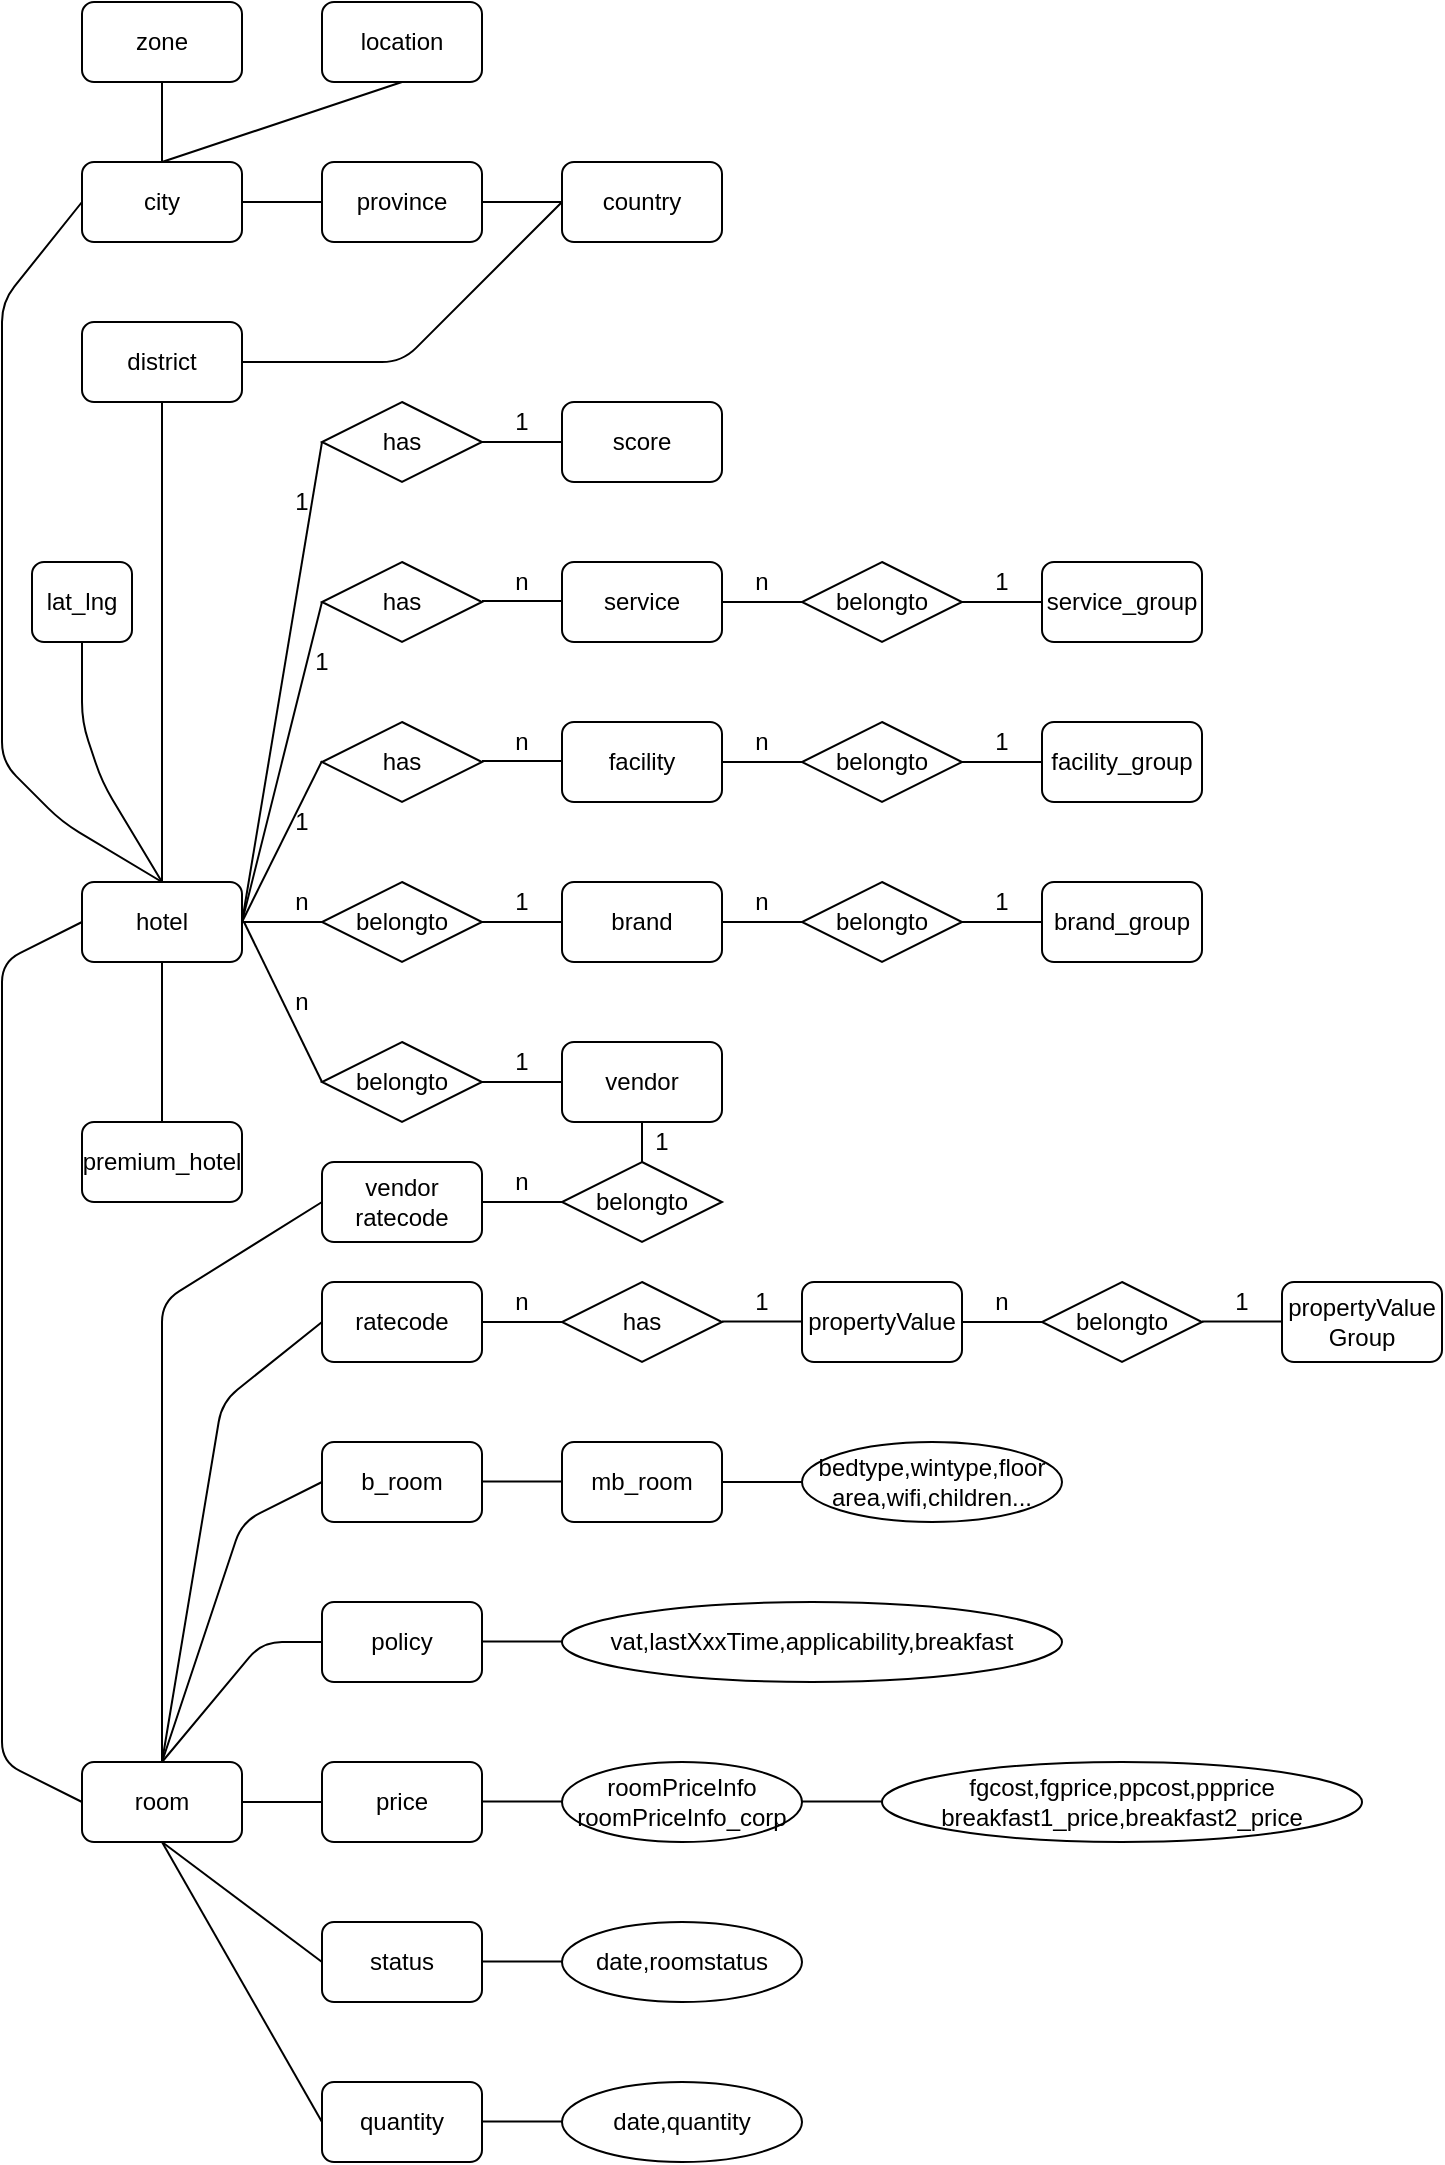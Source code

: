 <mxfile version="14.1.9" type="github">
  <diagram id="iYJiFwWRAZU6dN3gZqV-" name="Page-1">
    <mxGraphModel dx="711" dy="1570" grid="1" gridSize="10" guides="1" tooltips="1" connect="1" arrows="1" fold="1" page="1" pageScale="1" pageWidth="827" pageHeight="1169" background="#ffffff" math="0" shadow="0">
      <root>
        <mxCell id="0" />
        <mxCell id="1" parent="0" />
        <mxCell id="dqD_sn_2MpuuINauSfJk-1" value="hotel" style="rounded=1;whiteSpace=wrap;html=1;" vertex="1" parent="1">
          <mxGeometry x="50" y="360" width="80" height="40" as="geometry" />
        </mxCell>
        <mxCell id="dqD_sn_2MpuuINauSfJk-2" value="brand_group" style="rounded=1;whiteSpace=wrap;html=1;" vertex="1" parent="1">
          <mxGeometry x="530" y="360" width="80" height="40" as="geometry" />
        </mxCell>
        <mxCell id="dqD_sn_2MpuuINauSfJk-3" value="brand" style="rounded=1;whiteSpace=wrap;html=1;" vertex="1" parent="1">
          <mxGeometry x="290" y="360" width="80" height="40" as="geometry" />
        </mxCell>
        <mxCell id="dqD_sn_2MpuuINauSfJk-4" value="country" style="rounded=1;whiteSpace=wrap;html=1;" vertex="1" parent="1">
          <mxGeometry x="290" width="80" height="40" as="geometry" />
        </mxCell>
        <mxCell id="dqD_sn_2MpuuINauSfJk-5" value="province" style="rounded=1;whiteSpace=wrap;html=1;" vertex="1" parent="1">
          <mxGeometry x="170" width="80" height="40" as="geometry" />
        </mxCell>
        <mxCell id="dqD_sn_2MpuuINauSfJk-6" value="city" style="rounded=1;whiteSpace=wrap;html=1;" vertex="1" parent="1">
          <mxGeometry x="50" width="80" height="40" as="geometry" />
        </mxCell>
        <mxCell id="dqD_sn_2MpuuINauSfJk-7" value="location" style="rounded=1;whiteSpace=wrap;html=1;" vertex="1" parent="1">
          <mxGeometry x="170" y="-80" width="80" height="40" as="geometry" />
        </mxCell>
        <mxCell id="dqD_sn_2MpuuINauSfJk-8" value="district" style="rounded=1;whiteSpace=wrap;html=1;" vertex="1" parent="1">
          <mxGeometry x="50" y="80" width="80" height="40" as="geometry" />
        </mxCell>
        <mxCell id="dqD_sn_2MpuuINauSfJk-9" value="zone" style="rounded=1;whiteSpace=wrap;html=1;" vertex="1" parent="1">
          <mxGeometry x="50" y="-80" width="80" height="40" as="geometry" />
        </mxCell>
        <mxCell id="dqD_sn_2MpuuINauSfJk-16" value="facility" style="rounded=1;whiteSpace=wrap;html=1;" vertex="1" parent="1">
          <mxGeometry x="290" y="280" width="80" height="40" as="geometry" />
        </mxCell>
        <mxCell id="dqD_sn_2MpuuINauSfJk-17" value="service" style="rounded=1;whiteSpace=wrap;html=1;" vertex="1" parent="1">
          <mxGeometry x="290" y="200" width="80" height="40" as="geometry" />
        </mxCell>
        <mxCell id="dqD_sn_2MpuuINauSfJk-18" value="facility_group" style="rounded=1;whiteSpace=wrap;html=1;" vertex="1" parent="1">
          <mxGeometry x="530" y="280" width="80" height="40" as="geometry" />
        </mxCell>
        <mxCell id="dqD_sn_2MpuuINauSfJk-21" value="service_group" style="rounded=1;whiteSpace=wrap;html=1;" vertex="1" parent="1">
          <mxGeometry x="530" y="200" width="80" height="40" as="geometry" />
        </mxCell>
        <mxCell id="dqD_sn_2MpuuINauSfJk-28" value="score" style="rounded=1;whiteSpace=wrap;html=1;" vertex="1" parent="1">
          <mxGeometry x="290" y="120" width="80" height="40" as="geometry" />
        </mxCell>
        <mxCell id="dqD_sn_2MpuuINauSfJk-29" value="belongto" style="rhombus;whiteSpace=wrap;html=1;" vertex="1" parent="1">
          <mxGeometry x="170" y="360" width="80" height="40" as="geometry" />
        </mxCell>
        <mxCell id="dqD_sn_2MpuuINauSfJk-33" value="n" style="text;html=1;strokeColor=none;fillColor=none;align=center;verticalAlign=middle;whiteSpace=wrap;rounded=0;" vertex="1" parent="1">
          <mxGeometry x="140" y="360" width="40" height="20" as="geometry" />
        </mxCell>
        <mxCell id="dqD_sn_2MpuuINauSfJk-34" value="1" style="text;html=1;strokeColor=none;fillColor=none;align=center;verticalAlign=middle;whiteSpace=wrap;rounded=0;" vertex="1" parent="1">
          <mxGeometry x="250" y="360" width="40" height="20" as="geometry" />
        </mxCell>
        <mxCell id="dqD_sn_2MpuuINauSfJk-38" value="has" style="rhombus;whiteSpace=wrap;html=1;" vertex="1" parent="1">
          <mxGeometry x="170" y="280" width="80" height="40" as="geometry" />
        </mxCell>
        <mxCell id="dqD_sn_2MpuuINauSfJk-39" value="" style="endArrow=none;html=1;exitX=1;exitY=0.5;exitDx=0;exitDy=0;" edge="1" parent="1" source="dqD_sn_2MpuuINauSfJk-1">
          <mxGeometry width="50" height="50" relative="1" as="geometry">
            <mxPoint x="130" y="430" as="sourcePoint" />
            <mxPoint x="170" y="380" as="targetPoint" />
          </mxGeometry>
        </mxCell>
        <mxCell id="dqD_sn_2MpuuINauSfJk-40" value="" style="endArrow=none;html=1;exitX=0;exitY=1;exitDx=0;exitDy=0;entryX=1;entryY=1;entryDx=0;entryDy=0;" edge="1" parent="1" source="dqD_sn_2MpuuINauSfJk-34" target="dqD_sn_2MpuuINauSfJk-34">
          <mxGeometry width="50" height="50" relative="1" as="geometry">
            <mxPoint x="280" y="490" as="sourcePoint" />
            <mxPoint x="330" y="440" as="targetPoint" />
          </mxGeometry>
        </mxCell>
        <mxCell id="dqD_sn_2MpuuINauSfJk-43" value="belongto" style="rhombus;whiteSpace=wrap;html=1;" vertex="1" parent="1">
          <mxGeometry x="410" y="360" width="80" height="40" as="geometry" />
        </mxCell>
        <mxCell id="dqD_sn_2MpuuINauSfJk-44" value="" style="endArrow=none;html=1;exitX=0;exitY=1;exitDx=0;exitDy=0;entryX=1;entryY=1;entryDx=0;entryDy=0;" edge="1" parent="1">
          <mxGeometry width="50" height="50" relative="1" as="geometry">
            <mxPoint x="370" y="380" as="sourcePoint" />
            <mxPoint x="410" y="380" as="targetPoint" />
          </mxGeometry>
        </mxCell>
        <mxCell id="dqD_sn_2MpuuINauSfJk-45" value="" style="endArrow=none;html=1;exitX=0;exitY=1;exitDx=0;exitDy=0;entryX=1;entryY=1;entryDx=0;entryDy=0;" edge="1" parent="1" source="dqD_sn_2MpuuINauSfJk-47">
          <mxGeometry width="50" height="50" relative="1" as="geometry">
            <mxPoint x="490" y="380" as="sourcePoint" />
            <mxPoint x="530" y="380" as="targetPoint" />
          </mxGeometry>
        </mxCell>
        <mxCell id="dqD_sn_2MpuuINauSfJk-46" value="n" style="text;html=1;strokeColor=none;fillColor=none;align=center;verticalAlign=middle;whiteSpace=wrap;rounded=0;" vertex="1" parent="1">
          <mxGeometry x="370" y="360" width="40" height="20" as="geometry" />
        </mxCell>
        <mxCell id="dqD_sn_2MpuuINauSfJk-47" value="1" style="text;html=1;strokeColor=none;fillColor=none;align=center;verticalAlign=middle;whiteSpace=wrap;rounded=0;" vertex="1" parent="1">
          <mxGeometry x="490" y="360" width="40" height="20" as="geometry" />
        </mxCell>
        <mxCell id="dqD_sn_2MpuuINauSfJk-49" value="n" style="text;html=1;strokeColor=none;fillColor=none;align=center;verticalAlign=middle;whiteSpace=wrap;rounded=0;" vertex="1" parent="1">
          <mxGeometry x="370" y="280" width="40" height="20" as="geometry" />
        </mxCell>
        <mxCell id="dqD_sn_2MpuuINauSfJk-50" value="" style="endArrow=none;html=1;exitX=0;exitY=1;exitDx=0;exitDy=0;entryX=1;entryY=1;entryDx=0;entryDy=0;" edge="1" parent="1">
          <mxGeometry width="50" height="50" relative="1" as="geometry">
            <mxPoint x="370" y="300" as="sourcePoint" />
            <mxPoint x="410" y="300" as="targetPoint" />
          </mxGeometry>
        </mxCell>
        <mxCell id="dqD_sn_2MpuuINauSfJk-53" value="belongto" style="rhombus;whiteSpace=wrap;html=1;" vertex="1" parent="1">
          <mxGeometry x="410" y="280" width="80" height="40" as="geometry" />
        </mxCell>
        <mxCell id="dqD_sn_2MpuuINauSfJk-54" value="" style="endArrow=none;html=1;exitX=0;exitY=1;exitDx=0;exitDy=0;entryX=1;entryY=1;entryDx=0;entryDy=0;" edge="1" parent="1">
          <mxGeometry width="50" height="50" relative="1" as="geometry">
            <mxPoint x="490" y="300" as="sourcePoint" />
            <mxPoint x="530" y="300" as="targetPoint" />
          </mxGeometry>
        </mxCell>
        <mxCell id="dqD_sn_2MpuuINauSfJk-58" value="1" style="text;html=1;strokeColor=none;fillColor=none;align=center;verticalAlign=middle;whiteSpace=wrap;rounded=0;" vertex="1" parent="1">
          <mxGeometry x="490" y="280" width="40" height="20" as="geometry" />
        </mxCell>
        <mxCell id="dqD_sn_2MpuuINauSfJk-59" value="" style="endArrow=none;html=1;exitX=0;exitY=1;exitDx=0;exitDy=0;entryX=1;entryY=1;entryDx=0;entryDy=0;" edge="1" parent="1">
          <mxGeometry width="50" height="50" relative="1" as="geometry">
            <mxPoint x="250" y="299.5" as="sourcePoint" />
            <mxPoint x="290" y="299.5" as="targetPoint" />
          </mxGeometry>
        </mxCell>
        <mxCell id="dqD_sn_2MpuuINauSfJk-60" value="n" style="text;html=1;strokeColor=none;fillColor=none;align=center;verticalAlign=middle;whiteSpace=wrap;rounded=0;" vertex="1" parent="1">
          <mxGeometry x="250" y="280" width="40" height="20" as="geometry" />
        </mxCell>
        <mxCell id="dqD_sn_2MpuuINauSfJk-61" value="" style="endArrow=none;html=1;exitX=1;exitY=0.5;exitDx=0;exitDy=0;" edge="1" parent="1" source="dqD_sn_2MpuuINauSfJk-1">
          <mxGeometry width="50" height="50" relative="1" as="geometry">
            <mxPoint x="130" y="360" as="sourcePoint" />
            <mxPoint x="170" y="299.5" as="targetPoint" />
          </mxGeometry>
        </mxCell>
        <mxCell id="dqD_sn_2MpuuINauSfJk-62" value="1" style="text;html=1;strokeColor=none;fillColor=none;align=center;verticalAlign=middle;whiteSpace=wrap;rounded=0;" vertex="1" parent="1">
          <mxGeometry x="140" y="320" width="40" height="20" as="geometry" />
        </mxCell>
        <mxCell id="dqD_sn_2MpuuINauSfJk-67" value="n" style="text;html=1;strokeColor=none;fillColor=none;align=center;verticalAlign=middle;whiteSpace=wrap;rounded=0;" vertex="1" parent="1">
          <mxGeometry x="370" y="200" width="40" height="20" as="geometry" />
        </mxCell>
        <mxCell id="dqD_sn_2MpuuINauSfJk-68" value="" style="endArrow=none;html=1;exitX=0;exitY=1;exitDx=0;exitDy=0;entryX=1;entryY=1;entryDx=0;entryDy=0;" edge="1" parent="1">
          <mxGeometry width="50" height="50" relative="1" as="geometry">
            <mxPoint x="370" y="220" as="sourcePoint" />
            <mxPoint x="410" y="220" as="targetPoint" />
          </mxGeometry>
        </mxCell>
        <mxCell id="dqD_sn_2MpuuINauSfJk-69" value="belongto" style="rhombus;whiteSpace=wrap;html=1;" vertex="1" parent="1">
          <mxGeometry x="410" y="200" width="80" height="40" as="geometry" />
        </mxCell>
        <mxCell id="dqD_sn_2MpuuINauSfJk-70" value="" style="endArrow=none;html=1;exitX=0;exitY=1;exitDx=0;exitDy=0;entryX=1;entryY=1;entryDx=0;entryDy=0;" edge="1" parent="1">
          <mxGeometry width="50" height="50" relative="1" as="geometry">
            <mxPoint x="490" y="220" as="sourcePoint" />
            <mxPoint x="530" y="220" as="targetPoint" />
          </mxGeometry>
        </mxCell>
        <mxCell id="dqD_sn_2MpuuINauSfJk-71" value="1" style="text;html=1;strokeColor=none;fillColor=none;align=center;verticalAlign=middle;whiteSpace=wrap;rounded=0;" vertex="1" parent="1">
          <mxGeometry x="490" y="200" width="40" height="20" as="geometry" />
        </mxCell>
        <mxCell id="dqD_sn_2MpuuINauSfJk-72" value="has" style="rhombus;whiteSpace=wrap;html=1;" vertex="1" parent="1">
          <mxGeometry x="170" y="200" width="80" height="40" as="geometry" />
        </mxCell>
        <mxCell id="dqD_sn_2MpuuINauSfJk-73" value="" style="endArrow=none;html=1;exitX=0;exitY=1;exitDx=0;exitDy=0;entryX=1;entryY=1;entryDx=0;entryDy=0;" edge="1" parent="1">
          <mxGeometry width="50" height="50" relative="1" as="geometry">
            <mxPoint x="250" y="219.5" as="sourcePoint" />
            <mxPoint x="290" y="219.5" as="targetPoint" />
          </mxGeometry>
        </mxCell>
        <mxCell id="dqD_sn_2MpuuINauSfJk-74" value="n" style="text;html=1;strokeColor=none;fillColor=none;align=center;verticalAlign=middle;whiteSpace=wrap;rounded=0;" vertex="1" parent="1">
          <mxGeometry x="250" y="200" width="40" height="20" as="geometry" />
        </mxCell>
        <mxCell id="dqD_sn_2MpuuINauSfJk-75" value="1" style="text;html=1;strokeColor=none;fillColor=none;align=center;verticalAlign=middle;whiteSpace=wrap;rounded=0;" vertex="1" parent="1">
          <mxGeometry x="150" y="240" width="40" height="20" as="geometry" />
        </mxCell>
        <mxCell id="dqD_sn_2MpuuINauSfJk-76" value="" style="endArrow=none;html=1;entryX=0;entryY=0.5;entryDx=0;entryDy=0;exitX=1;exitY=0.5;exitDx=0;exitDy=0;" edge="1" parent="1" source="dqD_sn_2MpuuINauSfJk-1" target="dqD_sn_2MpuuINauSfJk-72">
          <mxGeometry width="50" height="50" relative="1" as="geometry">
            <mxPoint x="90" y="360" as="sourcePoint" />
            <mxPoint x="140" y="240" as="targetPoint" />
          </mxGeometry>
        </mxCell>
        <mxCell id="dqD_sn_2MpuuINauSfJk-77" value="has" style="rhombus;whiteSpace=wrap;html=1;" vertex="1" parent="1">
          <mxGeometry x="170" y="120" width="80" height="40" as="geometry" />
        </mxCell>
        <mxCell id="dqD_sn_2MpuuINauSfJk-78" value="" style="endArrow=none;html=1;exitX=1;exitY=0.5;exitDx=0;exitDy=0;entryX=0;entryY=0.5;entryDx=0;entryDy=0;" edge="1" parent="1" source="dqD_sn_2MpuuINauSfJk-77" target="dqD_sn_2MpuuINauSfJk-28">
          <mxGeometry width="50" height="50" relative="1" as="geometry">
            <mxPoint x="270" y="110" as="sourcePoint" />
            <mxPoint x="320" y="60" as="targetPoint" />
          </mxGeometry>
        </mxCell>
        <mxCell id="dqD_sn_2MpuuINauSfJk-79" value="1" style="text;html=1;strokeColor=none;fillColor=none;align=center;verticalAlign=middle;whiteSpace=wrap;rounded=0;" vertex="1" parent="1">
          <mxGeometry x="250" y="120" width="40" height="20" as="geometry" />
        </mxCell>
        <mxCell id="dqD_sn_2MpuuINauSfJk-81" value="" style="endArrow=none;html=1;entryX=0;entryY=0.5;entryDx=0;entryDy=0;exitX=1;exitY=0.5;exitDx=0;exitDy=0;" edge="1" parent="1" source="dqD_sn_2MpuuINauSfJk-1" target="dqD_sn_2MpuuINauSfJk-77">
          <mxGeometry width="50" height="50" relative="1" as="geometry">
            <mxPoint x="80" y="240" as="sourcePoint" />
            <mxPoint x="130" y="190" as="targetPoint" />
          </mxGeometry>
        </mxCell>
        <mxCell id="dqD_sn_2MpuuINauSfJk-82" value="1" style="text;html=1;strokeColor=none;fillColor=none;align=center;verticalAlign=middle;whiteSpace=wrap;rounded=0;" vertex="1" parent="1">
          <mxGeometry x="140" y="160" width="40" height="20" as="geometry" />
        </mxCell>
        <mxCell id="dqD_sn_2MpuuINauSfJk-86" value="" style="endArrow=none;html=1;exitX=1;exitY=0.5;exitDx=0;exitDy=0;entryX=0;entryY=0.5;entryDx=0;entryDy=0;" edge="1" parent="1" source="dqD_sn_2MpuuINauSfJk-6" target="dqD_sn_2MpuuINauSfJk-5">
          <mxGeometry width="50" height="50" relative="1" as="geometry">
            <mxPoint x="275" y="-40" as="sourcePoint" />
            <mxPoint x="250" y="-70" as="targetPoint" />
          </mxGeometry>
        </mxCell>
        <mxCell id="dqD_sn_2MpuuINauSfJk-87" value="" style="endArrow=none;html=1;exitX=0.5;exitY=0;exitDx=0;exitDy=0;entryX=0.5;entryY=1;entryDx=0;entryDy=0;" edge="1" parent="1" source="dqD_sn_2MpuuINauSfJk-6" target="dqD_sn_2MpuuINauSfJk-7">
          <mxGeometry width="50" height="50" relative="1" as="geometry">
            <mxPoint x="350" y="-10" as="sourcePoint" />
            <mxPoint x="400" y="-60" as="targetPoint" />
          </mxGeometry>
        </mxCell>
        <mxCell id="dqD_sn_2MpuuINauSfJk-88" value="" style="endArrow=none;html=1;entryX=0.5;entryY=1;entryDx=0;entryDy=0;exitX=0.5;exitY=0;exitDx=0;exitDy=0;" edge="1" parent="1" source="dqD_sn_2MpuuINauSfJk-6" target="dqD_sn_2MpuuINauSfJk-9">
          <mxGeometry width="50" height="50" relative="1" as="geometry">
            <mxPoint x="220" y="-70" as="sourcePoint" />
            <mxPoint x="280" y="-110" as="targetPoint" />
          </mxGeometry>
        </mxCell>
        <mxCell id="dqD_sn_2MpuuINauSfJk-89" value="" style="endArrow=none;html=1;entryX=1;entryY=0.5;entryDx=0;entryDy=0;exitX=0;exitY=0.5;exitDx=0;exitDy=0;" edge="1" parent="1" source="dqD_sn_2MpuuINauSfJk-4" target="dqD_sn_2MpuuINauSfJk-5">
          <mxGeometry width="50" height="50" relative="1" as="geometry">
            <mxPoint x="220" y="9.75" as="sourcePoint" />
            <mxPoint x="260" y="9.75" as="targetPoint" />
          </mxGeometry>
        </mxCell>
        <mxCell id="dqD_sn_2MpuuINauSfJk-90" value="premium_hotel" style="rounded=1;whiteSpace=wrap;html=1;" vertex="1" parent="1">
          <mxGeometry x="50" y="480" width="80" height="40" as="geometry" />
        </mxCell>
        <mxCell id="dqD_sn_2MpuuINauSfJk-91" value="" style="endArrow=none;html=1;entryX=0.5;entryY=0;entryDx=0;entryDy=0;" edge="1" parent="1" target="dqD_sn_2MpuuINauSfJk-90">
          <mxGeometry width="50" height="50" relative="1" as="geometry">
            <mxPoint x="90" y="400" as="sourcePoint" />
            <mxPoint x="200" y="400" as="targetPoint" />
          </mxGeometry>
        </mxCell>
        <mxCell id="dqD_sn_2MpuuINauSfJk-92" value="vendor" style="rounded=1;whiteSpace=wrap;html=1;" vertex="1" parent="1">
          <mxGeometry x="290" y="440" width="80" height="40" as="geometry" />
        </mxCell>
        <mxCell id="dqD_sn_2MpuuINauSfJk-95" value="belongto" style="rhombus;whiteSpace=wrap;html=1;" vertex="1" parent="1">
          <mxGeometry x="170" y="440" width="80" height="40" as="geometry" />
        </mxCell>
        <mxCell id="dqD_sn_2MpuuINauSfJk-96" value="" style="endArrow=none;html=1;exitX=0;exitY=0.5;exitDx=0;exitDy=0;" edge="1" parent="1" source="dqD_sn_2MpuuINauSfJk-95">
          <mxGeometry width="50" height="50" relative="1" as="geometry">
            <mxPoint x="30" y="460" as="sourcePoint" />
            <mxPoint x="131" y="380" as="targetPoint" />
          </mxGeometry>
        </mxCell>
        <mxCell id="dqD_sn_2MpuuINauSfJk-97" value="" style="endArrow=none;html=1;entryX=0;entryY=0.5;entryDx=0;entryDy=0;exitX=1;exitY=0.5;exitDx=0;exitDy=0;" edge="1" parent="1" source="dqD_sn_2MpuuINauSfJk-95" target="dqD_sn_2MpuuINauSfJk-92">
          <mxGeometry width="50" height="50" relative="1" as="geometry">
            <mxPoint x="310" y="480" as="sourcePoint" />
            <mxPoint x="330" y="500" as="targetPoint" />
          </mxGeometry>
        </mxCell>
        <mxCell id="dqD_sn_2MpuuINauSfJk-99" value="n" style="text;html=1;strokeColor=none;fillColor=none;align=center;verticalAlign=middle;whiteSpace=wrap;rounded=0;" vertex="1" parent="1">
          <mxGeometry x="140" y="410" width="40" height="20" as="geometry" />
        </mxCell>
        <mxCell id="dqD_sn_2MpuuINauSfJk-100" value="1" style="text;html=1;strokeColor=none;fillColor=none;align=center;verticalAlign=middle;whiteSpace=wrap;rounded=0;" vertex="1" parent="1">
          <mxGeometry x="250" y="440" width="40" height="20" as="geometry" />
        </mxCell>
        <mxCell id="dqD_sn_2MpuuINauSfJk-101" value="room" style="rounded=1;whiteSpace=wrap;html=1;" vertex="1" parent="1">
          <mxGeometry x="50" y="800" width="80" height="40" as="geometry" />
        </mxCell>
        <mxCell id="dqD_sn_2MpuuINauSfJk-102" value="b_room" style="rounded=1;whiteSpace=wrap;html=1;" vertex="1" parent="1">
          <mxGeometry x="170" y="640" width="80" height="40" as="geometry" />
        </mxCell>
        <mxCell id="dqD_sn_2MpuuINauSfJk-103" value="mb_room" style="rounded=1;whiteSpace=wrap;html=1;" vertex="1" parent="1">
          <mxGeometry x="290" y="640" width="80" height="40" as="geometry" />
        </mxCell>
        <mxCell id="dqD_sn_2MpuuINauSfJk-104" value="policy" style="rounded=1;whiteSpace=wrap;html=1;" vertex="1" parent="1">
          <mxGeometry x="170" y="720" width="80" height="40" as="geometry" />
        </mxCell>
        <mxCell id="dqD_sn_2MpuuINauSfJk-105" value="price" style="rounded=1;whiteSpace=wrap;html=1;" vertex="1" parent="1">
          <mxGeometry x="170" y="800" width="80" height="40" as="geometry" />
        </mxCell>
        <mxCell id="dqD_sn_2MpuuINauSfJk-106" value="ratecode" style="rounded=1;whiteSpace=wrap;html=1;" vertex="1" parent="1">
          <mxGeometry x="170" y="560" width="80" height="40" as="geometry" />
        </mxCell>
        <mxCell id="dqD_sn_2MpuuINauSfJk-108" value="propertyValue" style="rounded=1;whiteSpace=wrap;html=1;" vertex="1" parent="1">
          <mxGeometry x="410" y="560" width="80" height="40" as="geometry" />
        </mxCell>
        <mxCell id="dqD_sn_2MpuuINauSfJk-109" value="has" style="rhombus;whiteSpace=wrap;html=1;" vertex="1" parent="1">
          <mxGeometry x="290" y="560" width="80" height="40" as="geometry" />
        </mxCell>
        <mxCell id="dqD_sn_2MpuuINauSfJk-110" value="" style="endArrow=none;html=1;entryX=0;entryY=0.5;entryDx=0;entryDy=0;" edge="1" parent="1" target="dqD_sn_2MpuuINauSfJk-109">
          <mxGeometry width="50" height="50" relative="1" as="geometry">
            <mxPoint x="250" y="580" as="sourcePoint" />
            <mxPoint x="300" y="530" as="targetPoint" />
          </mxGeometry>
        </mxCell>
        <mxCell id="dqD_sn_2MpuuINauSfJk-111" value="" style="endArrow=none;html=1;entryX=0;entryY=0.5;entryDx=0;entryDy=0;" edge="1" parent="1">
          <mxGeometry width="50" height="50" relative="1" as="geometry">
            <mxPoint x="370" y="579.75" as="sourcePoint" />
            <mxPoint x="410" y="579.75" as="targetPoint" />
          </mxGeometry>
        </mxCell>
        <mxCell id="dqD_sn_2MpuuINauSfJk-115" value="n" style="text;html=1;strokeColor=none;fillColor=none;align=center;verticalAlign=middle;whiteSpace=wrap;rounded=0;" vertex="1" parent="1">
          <mxGeometry x="250" y="560" width="40" height="20" as="geometry" />
        </mxCell>
        <mxCell id="dqD_sn_2MpuuINauSfJk-117" value="1" style="text;html=1;strokeColor=none;fillColor=none;align=center;verticalAlign=middle;whiteSpace=wrap;rounded=0;" vertex="1" parent="1">
          <mxGeometry x="370" y="560" width="40" height="20" as="geometry" />
        </mxCell>
        <mxCell id="dqD_sn_2MpuuINauSfJk-118" value="propertyValue&lt;br&gt;Group" style="rounded=1;whiteSpace=wrap;html=1;" vertex="1" parent="1">
          <mxGeometry x="650" y="560" width="80" height="40" as="geometry" />
        </mxCell>
        <mxCell id="dqD_sn_2MpuuINauSfJk-119" value="" style="endArrow=none;html=1;entryX=0;entryY=0.5;entryDx=0;entryDy=0;" edge="1" parent="1">
          <mxGeometry width="50" height="50" relative="1" as="geometry">
            <mxPoint x="490" y="580" as="sourcePoint" />
            <mxPoint x="530" y="580" as="targetPoint" />
          </mxGeometry>
        </mxCell>
        <mxCell id="dqD_sn_2MpuuINauSfJk-120" value="n" style="text;html=1;strokeColor=none;fillColor=none;align=center;verticalAlign=middle;whiteSpace=wrap;rounded=0;" vertex="1" parent="1">
          <mxGeometry x="490" y="560" width="40" height="20" as="geometry" />
        </mxCell>
        <mxCell id="dqD_sn_2MpuuINauSfJk-122" value="belongto" style="rhombus;whiteSpace=wrap;html=1;" vertex="1" parent="1">
          <mxGeometry x="530" y="560" width="80" height="40" as="geometry" />
        </mxCell>
        <mxCell id="dqD_sn_2MpuuINauSfJk-123" value="" style="endArrow=none;html=1;entryX=0;entryY=0.5;entryDx=0;entryDy=0;" edge="1" parent="1">
          <mxGeometry width="50" height="50" relative="1" as="geometry">
            <mxPoint x="610" y="579.75" as="sourcePoint" />
            <mxPoint x="650" y="579.75" as="targetPoint" />
          </mxGeometry>
        </mxCell>
        <mxCell id="dqD_sn_2MpuuINauSfJk-124" value="1" style="text;html=1;strokeColor=none;fillColor=none;align=center;verticalAlign=middle;whiteSpace=wrap;rounded=0;" vertex="1" parent="1">
          <mxGeometry x="610" y="560" width="40" height="20" as="geometry" />
        </mxCell>
        <mxCell id="dqD_sn_2MpuuINauSfJk-128" value="quantity" style="rounded=1;whiteSpace=wrap;html=1;" vertex="1" parent="1">
          <mxGeometry x="170" y="960" width="80" height="40" as="geometry" />
        </mxCell>
        <mxCell id="dqD_sn_2MpuuINauSfJk-129" value="" style="endArrow=none;html=1;entryX=0;entryY=0.5;entryDx=0;entryDy=0;exitX=1;exitY=0.5;exitDx=0;exitDy=0;" edge="1" parent="1" source="dqD_sn_2MpuuINauSfJk-8" target="dqD_sn_2MpuuINauSfJk-4">
          <mxGeometry width="50" height="50" relative="1" as="geometry">
            <mxPoint x="410" y="-20.25" as="sourcePoint" />
            <mxPoint x="370" y="-20.25" as="targetPoint" />
            <Array as="points">
              <mxPoint x="210" y="100" />
            </Array>
          </mxGeometry>
        </mxCell>
        <mxCell id="dqD_sn_2MpuuINauSfJk-130" value="" style="endArrow=none;html=1;entryX=0;entryY=0.5;entryDx=0;entryDy=0;" edge="1" parent="1" target="dqD_sn_2MpuuINauSfJk-6">
          <mxGeometry width="50" height="50" relative="1" as="geometry">
            <mxPoint x="90" y="360" as="sourcePoint" />
            <mxPoint x="75" y="240" as="targetPoint" />
            <Array as="points">
              <mxPoint x="40" y="330" />
              <mxPoint x="10" y="300" />
              <mxPoint x="10" y="250" />
              <mxPoint x="10" y="180" />
              <mxPoint x="10" y="70" />
            </Array>
          </mxGeometry>
        </mxCell>
        <mxCell id="dqD_sn_2MpuuINauSfJk-131" value="" style="endArrow=none;html=1;entryX=0.5;entryY=1;entryDx=0;entryDy=0;exitX=0.5;exitY=0;exitDx=0;exitDy=0;" edge="1" parent="1" source="dqD_sn_2MpuuINauSfJk-1" target="dqD_sn_2MpuuINauSfJk-8">
          <mxGeometry width="50" height="50" relative="1" as="geometry">
            <mxPoint x="30" y="160" as="sourcePoint" />
            <mxPoint x="80" y="110" as="targetPoint" />
          </mxGeometry>
        </mxCell>
        <mxCell id="dqD_sn_2MpuuINauSfJk-132" value="" style="endArrow=none;html=1;entryX=0;entryY=0.5;entryDx=0;entryDy=0;exitX=0;exitY=0.5;exitDx=0;exitDy=0;" edge="1" parent="1" source="dqD_sn_2MpuuINauSfJk-101" target="dqD_sn_2MpuuINauSfJk-1">
          <mxGeometry width="50" height="50" relative="1" as="geometry">
            <mxPoint x="-10" y="485" as="sourcePoint" />
            <mxPoint x="40" y="435" as="targetPoint" />
            <Array as="points">
              <mxPoint x="10" y="800" />
              <mxPoint x="10" y="720" />
              <mxPoint x="10" y="600" />
              <mxPoint x="10" y="490" />
              <mxPoint x="10" y="430" />
              <mxPoint x="10" y="400" />
            </Array>
          </mxGeometry>
        </mxCell>
        <mxCell id="dqD_sn_2MpuuINauSfJk-133" value="lat_lng" style="rounded=1;whiteSpace=wrap;html=1;" vertex="1" parent="1">
          <mxGeometry x="25" y="200" width="50" height="40" as="geometry" />
        </mxCell>
        <mxCell id="dqD_sn_2MpuuINauSfJk-134" value="" style="endArrow=none;html=1;entryX=0.5;entryY=1;entryDx=0;entryDy=0;exitX=0.5;exitY=0;exitDx=0;exitDy=0;" edge="1" parent="1" source="dqD_sn_2MpuuINauSfJk-1" target="dqD_sn_2MpuuINauSfJk-133">
          <mxGeometry width="50" height="50" relative="1" as="geometry">
            <mxPoint x="30" y="300" as="sourcePoint" />
            <mxPoint x="80" y="250" as="targetPoint" />
            <Array as="points">
              <mxPoint x="60" y="310" />
              <mxPoint x="50" y="280" />
            </Array>
          </mxGeometry>
        </mxCell>
        <mxCell id="dqD_sn_2MpuuINauSfJk-136" value="bedtype,wintype,floor&lt;br&gt;area,wifi,children..." style="ellipse;whiteSpace=wrap;html=1;" vertex="1" parent="1">
          <mxGeometry x="410" y="640" width="130" height="40" as="geometry" />
        </mxCell>
        <mxCell id="dqD_sn_2MpuuINauSfJk-137" value="" style="endArrow=none;html=1;exitX=1;exitY=0.5;exitDx=0;exitDy=0;entryX=0;entryY=0.5;entryDx=0;entryDy=0;" edge="1" parent="1" source="dqD_sn_2MpuuINauSfJk-103" target="dqD_sn_2MpuuINauSfJk-136">
          <mxGeometry width="50" height="50" relative="1" as="geometry">
            <mxPoint x="420" y="760" as="sourcePoint" />
            <mxPoint x="470" y="710" as="targetPoint" />
          </mxGeometry>
        </mxCell>
        <mxCell id="dqD_sn_2MpuuINauSfJk-138" value="status" style="rounded=1;whiteSpace=wrap;html=1;" vertex="1" parent="1">
          <mxGeometry x="170" y="880" width="80" height="40" as="geometry" />
        </mxCell>
        <mxCell id="dqD_sn_2MpuuINauSfJk-139" value="date,quantity" style="ellipse;whiteSpace=wrap;html=1;" vertex="1" parent="1">
          <mxGeometry x="290" y="960" width="120" height="40" as="geometry" />
        </mxCell>
        <mxCell id="dqD_sn_2MpuuINauSfJk-140" value="" style="endArrow=none;html=1;exitX=1;exitY=0.5;exitDx=0;exitDy=0;entryX=0;entryY=0.5;entryDx=0;entryDy=0;" edge="1" parent="1">
          <mxGeometry width="50" height="50" relative="1" as="geometry">
            <mxPoint x="250" y="659.75" as="sourcePoint" />
            <mxPoint x="290" y="659.75" as="targetPoint" />
          </mxGeometry>
        </mxCell>
        <mxCell id="dqD_sn_2MpuuINauSfJk-141" value="" style="endArrow=none;html=1;exitX=1;exitY=0.5;exitDx=0;exitDy=0;entryX=0;entryY=0.5;entryDx=0;entryDy=0;" edge="1" parent="1">
          <mxGeometry width="50" height="50" relative="1" as="geometry">
            <mxPoint x="250" y="979.75" as="sourcePoint" />
            <mxPoint x="290" y="979.75" as="targetPoint" />
          </mxGeometry>
        </mxCell>
        <mxCell id="dqD_sn_2MpuuINauSfJk-143" value="" style="endArrow=none;html=1;exitX=0.5;exitY=0;exitDx=0;exitDy=0;entryX=0;entryY=0.5;entryDx=0;entryDy=0;" edge="1" parent="1" source="dqD_sn_2MpuuINauSfJk-101" target="dqD_sn_2MpuuINauSfJk-106">
          <mxGeometry width="50" height="50" relative="1" as="geometry">
            <mxPoint x="80" y="760" as="sourcePoint" />
            <mxPoint x="130" y="710" as="targetPoint" />
            <Array as="points">
              <mxPoint x="120" y="620" />
            </Array>
          </mxGeometry>
        </mxCell>
        <mxCell id="dqD_sn_2MpuuINauSfJk-144" value="" style="endArrow=none;html=1;exitX=0.5;exitY=0;exitDx=0;exitDy=0;entryX=0;entryY=0.5;entryDx=0;entryDy=0;" edge="1" parent="1" source="dqD_sn_2MpuuINauSfJk-101" target="dqD_sn_2MpuuINauSfJk-102">
          <mxGeometry width="50" height="50" relative="1" as="geometry">
            <mxPoint x="90" y="770" as="sourcePoint" />
            <mxPoint x="140" y="720" as="targetPoint" />
            <Array as="points">
              <mxPoint x="130" y="680" />
            </Array>
          </mxGeometry>
        </mxCell>
        <mxCell id="dqD_sn_2MpuuINauSfJk-145" value="" style="endArrow=none;html=1;entryX=0;entryY=0.5;entryDx=0;entryDy=0;" edge="1" parent="1" target="dqD_sn_2MpuuINauSfJk-104">
          <mxGeometry width="50" height="50" relative="1" as="geometry">
            <mxPoint x="90" y="800" as="sourcePoint" />
            <mxPoint x="160" y="730" as="targetPoint" />
            <Array as="points">
              <mxPoint x="140" y="740" />
            </Array>
          </mxGeometry>
        </mxCell>
        <mxCell id="dqD_sn_2MpuuINauSfJk-146" value="" style="endArrow=none;html=1;entryX=0;entryY=0.5;entryDx=0;entryDy=0;exitX=1;exitY=0.5;exitDx=0;exitDy=0;" edge="1" parent="1" source="dqD_sn_2MpuuINauSfJk-101" target="dqD_sn_2MpuuINauSfJk-105">
          <mxGeometry width="50" height="50" relative="1" as="geometry">
            <mxPoint x="100" y="810" as="sourcePoint" />
            <mxPoint x="180" y="750" as="targetPoint" />
          </mxGeometry>
        </mxCell>
        <mxCell id="dqD_sn_2MpuuINauSfJk-147" value="" style="endArrow=none;html=1;entryX=0;entryY=0.5;entryDx=0;entryDy=0;exitX=0.5;exitY=1;exitDx=0;exitDy=0;" edge="1" parent="1" source="dqD_sn_2MpuuINauSfJk-101" target="dqD_sn_2MpuuINauSfJk-138">
          <mxGeometry width="50" height="50" relative="1" as="geometry">
            <mxPoint x="140" y="830" as="sourcePoint" />
            <mxPoint x="180" y="830" as="targetPoint" />
          </mxGeometry>
        </mxCell>
        <mxCell id="dqD_sn_2MpuuINauSfJk-149" value="" style="endArrow=none;html=1;entryX=0;entryY=0.5;entryDx=0;entryDy=0;exitX=0.5;exitY=1;exitDx=0;exitDy=0;" edge="1" parent="1" source="dqD_sn_2MpuuINauSfJk-101" target="dqD_sn_2MpuuINauSfJk-128">
          <mxGeometry width="50" height="50" relative="1" as="geometry">
            <mxPoint x="100" y="850" as="sourcePoint" />
            <mxPoint x="180" y="910" as="targetPoint" />
          </mxGeometry>
        </mxCell>
        <mxCell id="dqD_sn_2MpuuINauSfJk-152" value="date,roomstatus" style="ellipse;whiteSpace=wrap;html=1;" vertex="1" parent="1">
          <mxGeometry x="290" y="880" width="120" height="40" as="geometry" />
        </mxCell>
        <mxCell id="dqD_sn_2MpuuINauSfJk-153" value="" style="endArrow=none;html=1;exitX=1;exitY=0.5;exitDx=0;exitDy=0;entryX=0;entryY=0.5;entryDx=0;entryDy=0;" edge="1" parent="1">
          <mxGeometry width="50" height="50" relative="1" as="geometry">
            <mxPoint x="250" y="899.75" as="sourcePoint" />
            <mxPoint x="290" y="899.75" as="targetPoint" />
          </mxGeometry>
        </mxCell>
        <mxCell id="dqD_sn_2MpuuINauSfJk-154" value="roomPriceInfo&lt;br&gt;roomPriceInfo_corp" style="ellipse;whiteSpace=wrap;html=1;" vertex="1" parent="1">
          <mxGeometry x="290" y="800" width="120" height="40" as="geometry" />
        </mxCell>
        <mxCell id="dqD_sn_2MpuuINauSfJk-155" value="" style="endArrow=none;html=1;exitX=1;exitY=0.5;exitDx=0;exitDy=0;entryX=0;entryY=0.5;entryDx=0;entryDy=0;" edge="1" parent="1">
          <mxGeometry width="50" height="50" relative="1" as="geometry">
            <mxPoint x="250" y="819.75" as="sourcePoint" />
            <mxPoint x="290" y="819.75" as="targetPoint" />
          </mxGeometry>
        </mxCell>
        <mxCell id="dqD_sn_2MpuuINauSfJk-156" value="vat,lastXxxTime,applicability,breakfast" style="ellipse;whiteSpace=wrap;html=1;" vertex="1" parent="1">
          <mxGeometry x="290" y="720" width="250" height="40" as="geometry" />
        </mxCell>
        <mxCell id="dqD_sn_2MpuuINauSfJk-157" value="" style="endArrow=none;html=1;exitX=1;exitY=0.5;exitDx=0;exitDy=0;entryX=0;entryY=0.5;entryDx=0;entryDy=0;" edge="1" parent="1">
          <mxGeometry width="50" height="50" relative="1" as="geometry">
            <mxPoint x="250" y="739.75" as="sourcePoint" />
            <mxPoint x="290" y="739.75" as="targetPoint" />
          </mxGeometry>
        </mxCell>
        <mxCell id="dqD_sn_2MpuuINauSfJk-158" value="vendor&lt;br&gt;ratecode" style="rounded=1;whiteSpace=wrap;html=1;" vertex="1" parent="1">
          <mxGeometry x="170" y="500" width="80" height="40" as="geometry" />
        </mxCell>
        <mxCell id="dqD_sn_2MpuuINauSfJk-160" value="" style="endArrow=none;html=1;entryX=0;entryY=0.5;entryDx=0;entryDy=0;exitX=0.5;exitY=0;exitDx=0;exitDy=0;" edge="1" parent="1" source="dqD_sn_2MpuuINauSfJk-101" target="dqD_sn_2MpuuINauSfJk-158">
          <mxGeometry width="50" height="50" relative="1" as="geometry">
            <mxPoint x="77" y="601.52" as="sourcePoint" />
            <mxPoint x="170" y="550" as="targetPoint" />
            <Array as="points">
              <mxPoint x="90" y="570" />
            </Array>
          </mxGeometry>
        </mxCell>
        <mxCell id="dqD_sn_2MpuuINauSfJk-161" value="belongto" style="rhombus;whiteSpace=wrap;html=1;" vertex="1" parent="1">
          <mxGeometry x="290" y="500" width="80" height="40" as="geometry" />
        </mxCell>
        <mxCell id="dqD_sn_2MpuuINauSfJk-162" value="" style="endArrow=none;html=1;entryX=0;entryY=0.5;entryDx=0;entryDy=0;" edge="1" parent="1" target="dqD_sn_2MpuuINauSfJk-161">
          <mxGeometry width="50" height="50" relative="1" as="geometry">
            <mxPoint x="250" y="520" as="sourcePoint" />
            <mxPoint x="300" y="470" as="targetPoint" />
          </mxGeometry>
        </mxCell>
        <mxCell id="dqD_sn_2MpuuINauSfJk-163" value="" style="endArrow=none;html=1;entryX=0.5;entryY=1;entryDx=0;entryDy=0;exitX=0.5;exitY=0;exitDx=0;exitDy=0;" edge="1" parent="1" source="dqD_sn_2MpuuINauSfJk-161" target="dqD_sn_2MpuuINauSfJk-92">
          <mxGeometry width="50" height="50" relative="1" as="geometry">
            <mxPoint x="370" y="519.75" as="sourcePoint" />
            <mxPoint x="410" y="519.75" as="targetPoint" />
          </mxGeometry>
        </mxCell>
        <mxCell id="dqD_sn_2MpuuINauSfJk-164" value="n" style="text;html=1;strokeColor=none;fillColor=none;align=center;verticalAlign=middle;whiteSpace=wrap;rounded=0;" vertex="1" parent="1">
          <mxGeometry x="250" y="500" width="40" height="20" as="geometry" />
        </mxCell>
        <mxCell id="dqD_sn_2MpuuINauSfJk-166" value="1" style="text;html=1;strokeColor=none;fillColor=none;align=center;verticalAlign=middle;whiteSpace=wrap;rounded=0;" vertex="1" parent="1">
          <mxGeometry x="320" y="480" width="40" height="20" as="geometry" />
        </mxCell>
        <mxCell id="dqD_sn_2MpuuINauSfJk-167" value="fgcost,fgprice,ppcost,ppprice&lt;br&gt;breakfast1_price,breakfast2_price" style="ellipse;whiteSpace=wrap;html=1;" vertex="1" parent="1">
          <mxGeometry x="450" y="800" width="240" height="40" as="geometry" />
        </mxCell>
        <mxCell id="dqD_sn_2MpuuINauSfJk-168" value="" style="endArrow=none;html=1;exitX=1;exitY=0.5;exitDx=0;exitDy=0;entryX=0;entryY=0.5;entryDx=0;entryDy=0;" edge="1" parent="1">
          <mxGeometry width="50" height="50" relative="1" as="geometry">
            <mxPoint x="410" y="819.75" as="sourcePoint" />
            <mxPoint x="450" y="819.75" as="targetPoint" />
          </mxGeometry>
        </mxCell>
      </root>
    </mxGraphModel>
  </diagram>
</mxfile>
